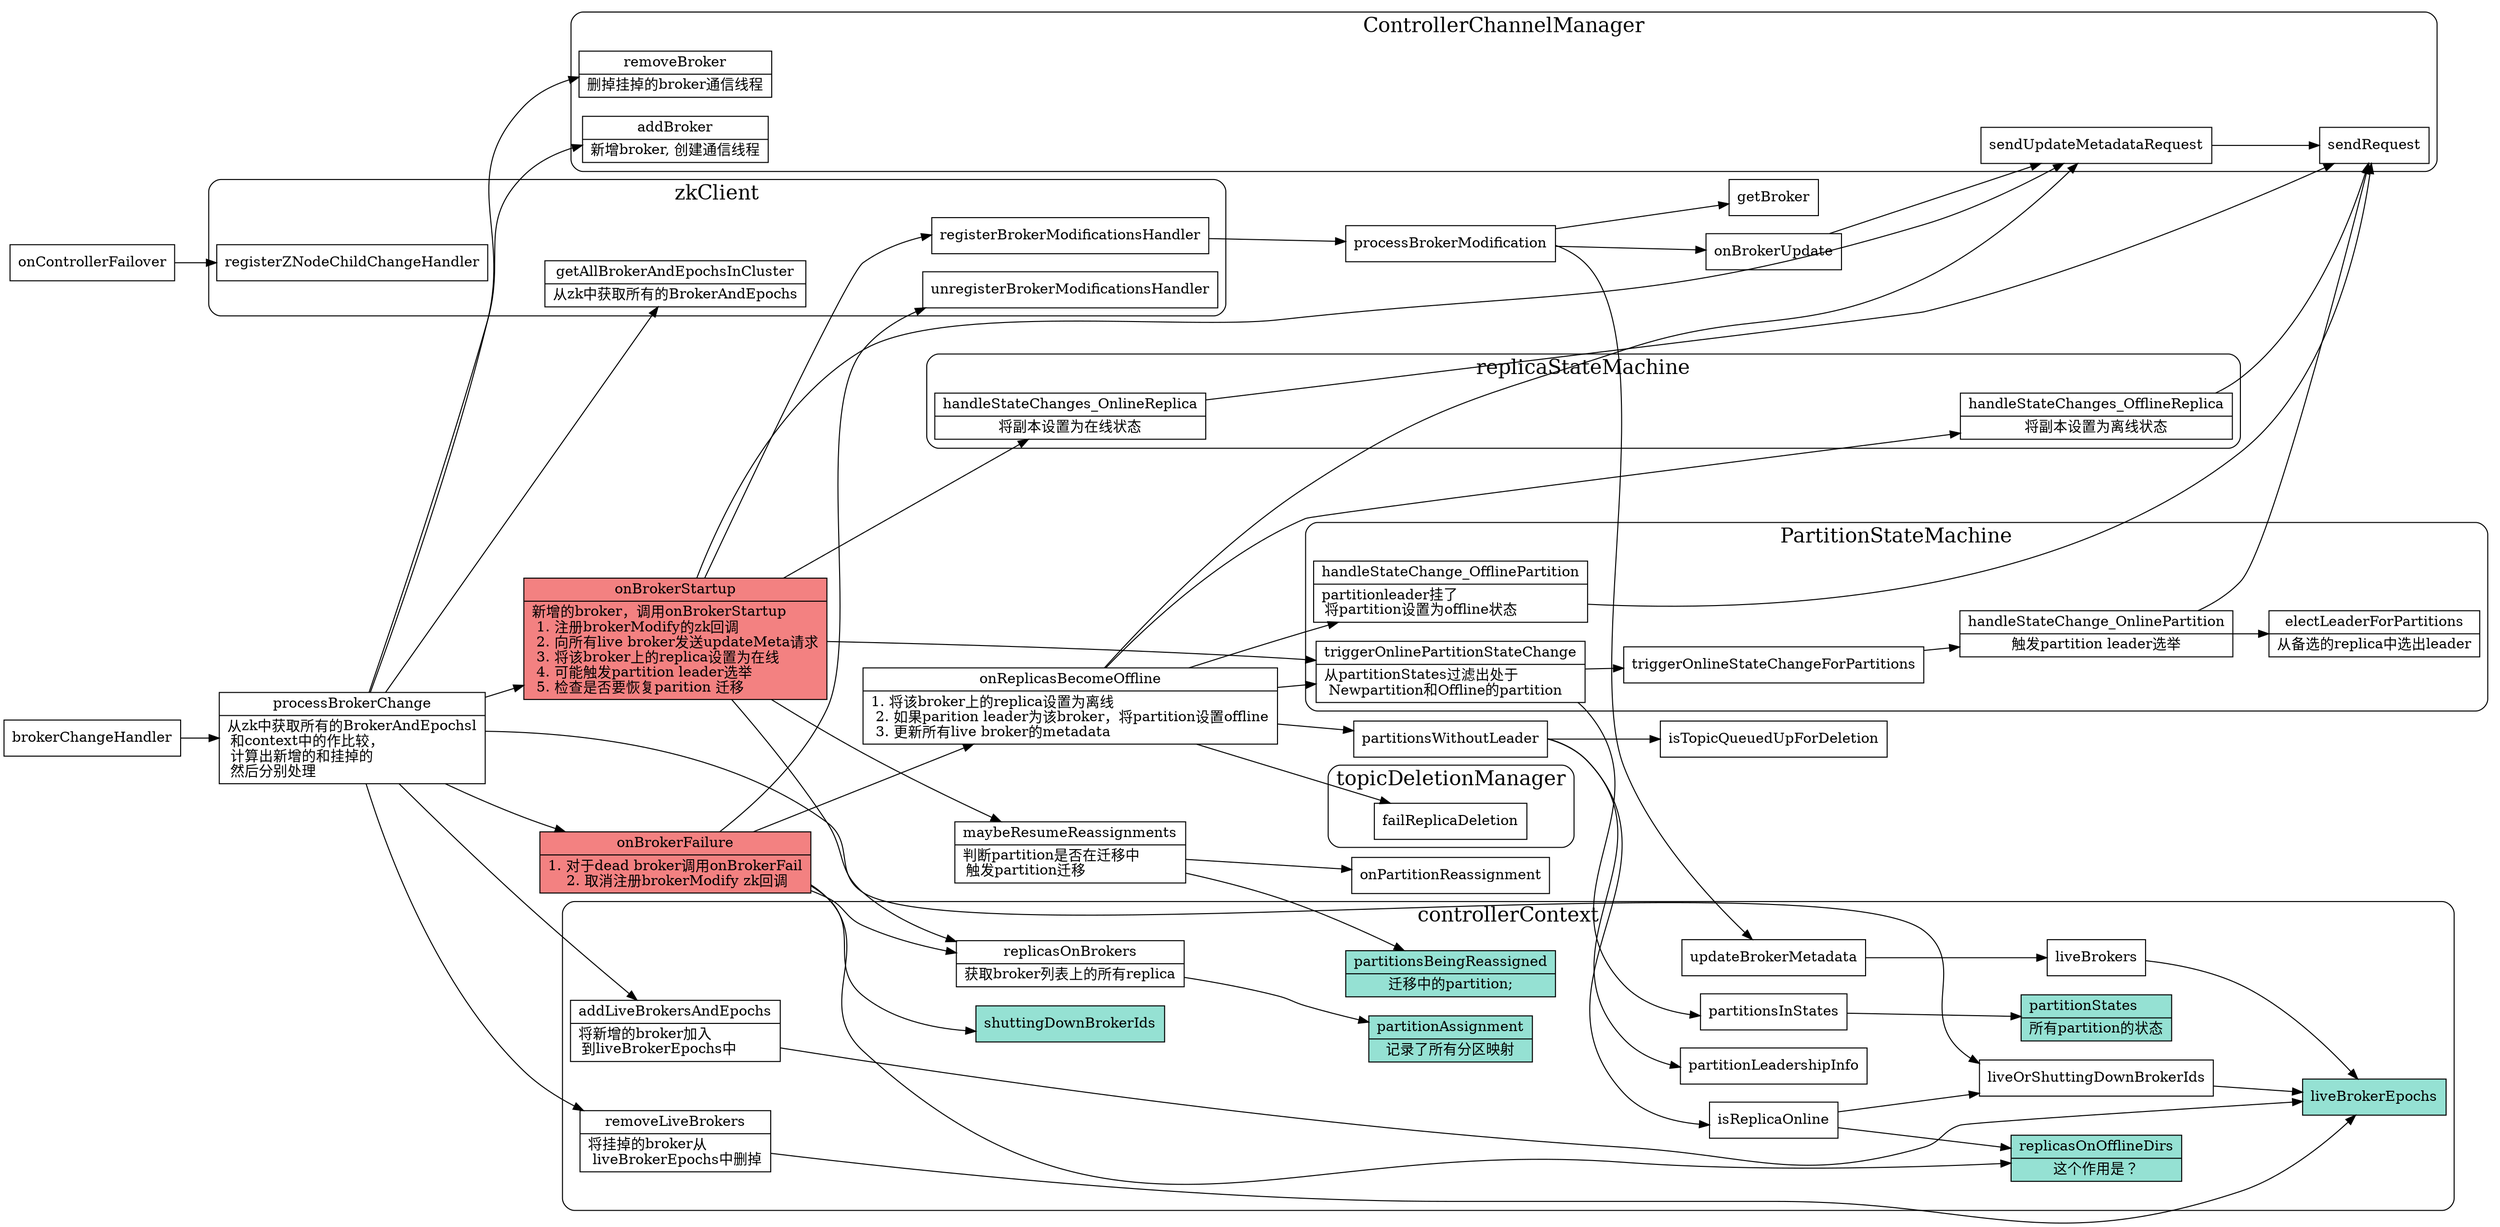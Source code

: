 digraph controller_failover_zk {
  node[shape=box;];
  newrank=true;
  rankdir=LR;

  subgraph cluster_controllerContext {
    graph[label="controllerContext";fontsize=20;style=rounded];
    partitionsInStates -> partitionStates;
    updateBrokerMetadata -> liveBrokers -> liveBrokerEpochs;
    partitionLeadershipInfo;
    replicasOnOfflineDirs[
      fillcolor="#95e1d3";
      style=filled;
      shape="record";
      label="{{
        replicasOnOfflineDirs|
        这个作用是？
      }}";
    ];
    partitionStates[
      fillcolor="#95e1d3";
      style=filled;
      shape="record";
      label="{{
        partitionStates\l|
        所有partition的状态\l
      }}";
    ];
    isReplicaOnline ->  {
      liveOrShuttingDownBrokerIds;
      replicasOnOfflineDirs;
    }

    liveOrShuttingDownBrokerIds
    partitionsBeingReassigned[
      fillcolor="#95e1d3";
      style=filled;
      shape="record";
      label="{{
        partitionsBeingReassigned|
        迁移中的partition;
      }}";
    ];
    addLiveBrokersAndEpochs[
      shape="record";
      label="{{
        addLiveBrokersAndEpochs|
        将新增的broker加入\l 
        到liveBrokerEpochs中\l
      }}";
    ];
    liveBrokerEpochs[
      fillcolor="#95e1d3";
      style=filled;
      shape="record";
      label="{{
        liveBrokerEpochs
      }}";
    ];
    removeLiveBrokers[
      shape="record";
      label="{{
        removeLiveBrokers|
        将挂掉的broker从\l 
        liveBrokerEpochs中删掉\l
      }}";
    ];
    removeLiveBrokers -> liveBrokerEpochs;
    addLiveBrokersAndEpochs -> liveBrokerEpochs;
    removeLiveBrokers;
    replicasOnBrokers;
    replicasOnOfflineDirs;
    replicasOnBrokers;
    shuttingDownBrokerIds;
    replicasOnBrokers[
      shape="record";
      label="{{
        replicasOnBrokers|
        获取broker列表上的所有replica
      }}";
    ];
    partitionAssignment[
      fillcolor="#95e1d3";
      style=filled;
      shape="record";
      label="{{
        partitionAssignment|
        记录了所有分区映射
      }}";
    ];
    shuttingDownBrokerIds[
      fillcolor="#95e1d3";
      style=filled;
      shape="record";
      label="{{
        shuttingDownBrokerIds
      }}";
    ];
    liveOrShuttingDownBrokerIds -> liveBrokerEpochs;
    replicasOnBrokers -> partitionAssignment;
  };

  subgraph cluster_ControllerChannelManager {
    graph[label="ControllerChannelManager";fontsize=20;style=rounded];
    sendRequest;
    controllerChannelManager_removeBroker[
      shape="record";
      label="{{
        removeBroker|
        删掉挂掉的broker通信线程\l
      }}";
    ];
    controllerChannelManager_addBroker[
      shape="record";
      label="{{
        addBroker|
        新增broker, 创建通信线程\l
      }}";
    ];
    sendUpdateMetadataRequest;
  };
  subgraph cluster_replicaStateMachine {
    graph[label="replicaStateMachine";fontsize=20;style=rounded];
    replicaStateMachine_handleStateChanges_OnlineReplica[
      shape="record";
      label="{{
        handleStateChanges_OnlineReplica|
        将副本设置为在线状态
      }}";
    ];

    replicaStateMachine_handleStateChanges_OfflineReplica[
      shape="record";
      label="{{
        handleStateChanges_OfflineReplica|
        将副本设置为离线状态
      }}";
    ];
  };

  subgraph cluster_PartitionStateMachine {
    graph[label="PartitionStateMachine";fontsize=20;style=rounded];
    triggerOnlinePartitionStateChange[
      shape="record";
      label="{{
        triggerOnlinePartitionStateChange|
        从partitionStates过滤出处于\l 
        Newpartition和Offline的partition\l
      }}";
    ];
    triggerOnlinePartitionStateChange -> {
      partitionsInStates;
      triggerOnlineStateChangeForPartitions;
    };
    triggerOnlineStateChangeForPartitions -> {
      partitionStateMachine_handleStateChange_OnlinePartition
    }
    partitionStateMachine_handleStateChange_OfflinePartition[
      shape="record";
      label="{{
        handleStateChange_OfflinePartition|
        partitionleader挂了\l
        将partition设置为offline状态\l
      }}";
    ];
    partitionStateMachine_handleStateChange_OnlinePartition[
      shape="record";
      label="{{
        handleStateChange_OnlinePartition|
        触发partition leader选举
      }}";
    ];
    partitionStateMachine_handleStateChange_OnlinePartition -> {
      electLeaderForPartitions;
    };
    electLeaderForPartitions[
      shape="record";
      label="{{
        electLeaderForPartitions|
        从备选的replica中选出leader
      }}";
    ];
 
  };
  subgraph cluster_topicDeletionManager {
    graph[label="topicDeletionManager";fontsize=20;style=rounded];
    failReplicaDeletion;
  };
  onBrokerFailure[
    fillcolor="#f38181"
    style=filled;
    shape="record";
    label="{{
      onBrokerFailure|
      1. 对于dead broker调用onBrokerFail\l
      2. 取消注册brokerModify zk回调
    }}";
  ];
  onReplicasBecomeOffline[
    shape="record";
    label="{{
      onReplicasBecomeOffline|
      1. 将该broker上的replica设置为离线\l
      2. 如果parition leader为该broker，将partition设置offline\l
      3. 更新所有live broker的metadata\l
    }}";
  ];
  onBrokerStartup[
    fillcolor="#f38181"
    style=filled;
    shape="record";
    label="{{
      onBrokerStartup|
      新增的broker，调用onBrokerStartup\l
      1. 注册brokerModify的zk回调\l
      2. 向所有live broker发送updateMeta请求\l
      3. 将该broker上的replica设置为在线\l
      4. 可能触发partition leader选举\l
      5. 检查是否要恢复parition 迁移\l
    }}";
  ];

  onControllerFailover -> {
    registerZNodeChildChangeHandler 
  }
  processBrokerChange[
    shape="record";
    label="{{
      processBrokerChange|
      从zk中获取所有的BrokerAndEpochsl\l
      和context中的作比较，\l 
      计算出新增的和挂掉的\l
      然后分别处理\l
    }}";
  ];
  getAllBrokerAndEpochsInCluster[
    shape="record";
    label="{{
      getAllBrokerAndEpochsInCluster|
      从zk中获取所有的BrokerAndEpochs\l
    }}";
  ];
  brokerChangeHandler -> processBrokerChange -> {
    getAllBrokerAndEpochsInCluster;
    liveOrShuttingDownBrokerIds;
    addLiveBrokersAndEpochs;
    removeLiveBrokers;
    controllerChannelManager_removeBroker;
    controllerChannelManager_addBroker;
    onBrokerStartup;
    onBrokerFailure;
  }
  onBrokerStartup -> {
    sendUpdateMetadataRequest;
    triggerOnlinePartitionStateChange;
    replicaStateMachine_handleStateChanges_OnlineReplica;
    replicasOnBrokers;
    maybeResumeReassignments;
    registerBrokerModificationsHandler;
  }

  onBrokerFailure -> {
    onReplicasBecomeOffline;
    replicasOnOfflineDirs;
    replicasOnBrokers;
    shuttingDownBrokerIds;
    unregisterBrokerModificationsHandler;
  }
  onReplicasBecomeOffline -> {
    partitionsWithoutLeader;
    partitionStateMachine_handleStateChange_OfflinePartition;
    replicaStateMachine_handleStateChanges_OfflineReplica;
    triggerOnlinePartitionStateChange;
    sendUpdateMetadataRequest;
    failReplicaDeletion;
  }
  maybeResumeReassignments[
    shape="record";
    label="{{
      maybeResumeReassignments|
      判断partition是否在迁移中\l
      触发partition迁移\l
    }}";
  ];
  partitionsWithoutLeader -> {
    partitionLeadershipInfo;
    isReplicaOnline;
    isTopicQueuedUpForDeletion;
  }
  maybeResumeReassignments -> {
    partitionsBeingReassigned;
    onPartitionReassignment;
  }
  {
    partitionStateMachine_handleStateChange_OfflinePartition;
    partitionStateMachine_handleStateChange_OnlinePartition
    replicaStateMachine_handleStateChanges_OfflineReplica;
    replicaStateMachine_handleStateChanges_OnlineReplica;
    sendUpdateMetadataRequest
  } -> sendRequest;
  subgraph cluster_zkClient {
    graph[label="zkClient";fontsize=20;style=rounded];
    getAllBrokerAndEpochsInCluster;
    registerBrokerModificationsHandler;
    unregisterBrokerModificationsHandler;
    registerZNodeChildChangeHandler;
  };
  registerBrokerModificationsHandler -> processBrokerModification;

  processBrokerModification -> {
    getBroker;
    updateBrokerMetadata;
    onBrokerUpdate;
  }
  onBrokerUpdate -> sendUpdateMetadataRequest;
  {rank=same; onBrokerFailure;onBrokerStartup};
}
